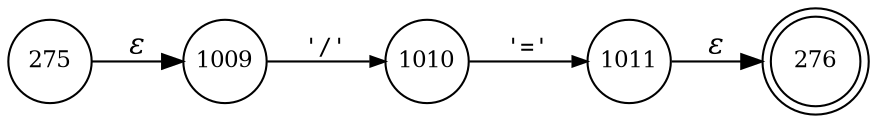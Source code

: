 digraph ATN {
rankdir=LR;
s276[fontsize=11, label="276", shape=doublecircle, fixedsize=true, width=.6];
s1009[fontsize=11,label="1009", shape=circle, fixedsize=true, width=.55, peripheries=1];
s1010[fontsize=11,label="1010", shape=circle, fixedsize=true, width=.55, peripheries=1];
s275[fontsize=11,label="275", shape=circle, fixedsize=true, width=.55, peripheries=1];
s1011[fontsize=11,label="1011", shape=circle, fixedsize=true, width=.55, peripheries=1];
s275 -> s1009 [fontname="Times-Italic", label="&epsilon;"];
s1009 -> s1010 [fontsize=11, fontname="Courier", arrowsize=.7, label = "'/'", arrowhead = normal];
s1010 -> s1011 [fontsize=11, fontname="Courier", arrowsize=.7, label = "'='", arrowhead = normal];
s1011 -> s276 [fontname="Times-Italic", label="&epsilon;"];
}